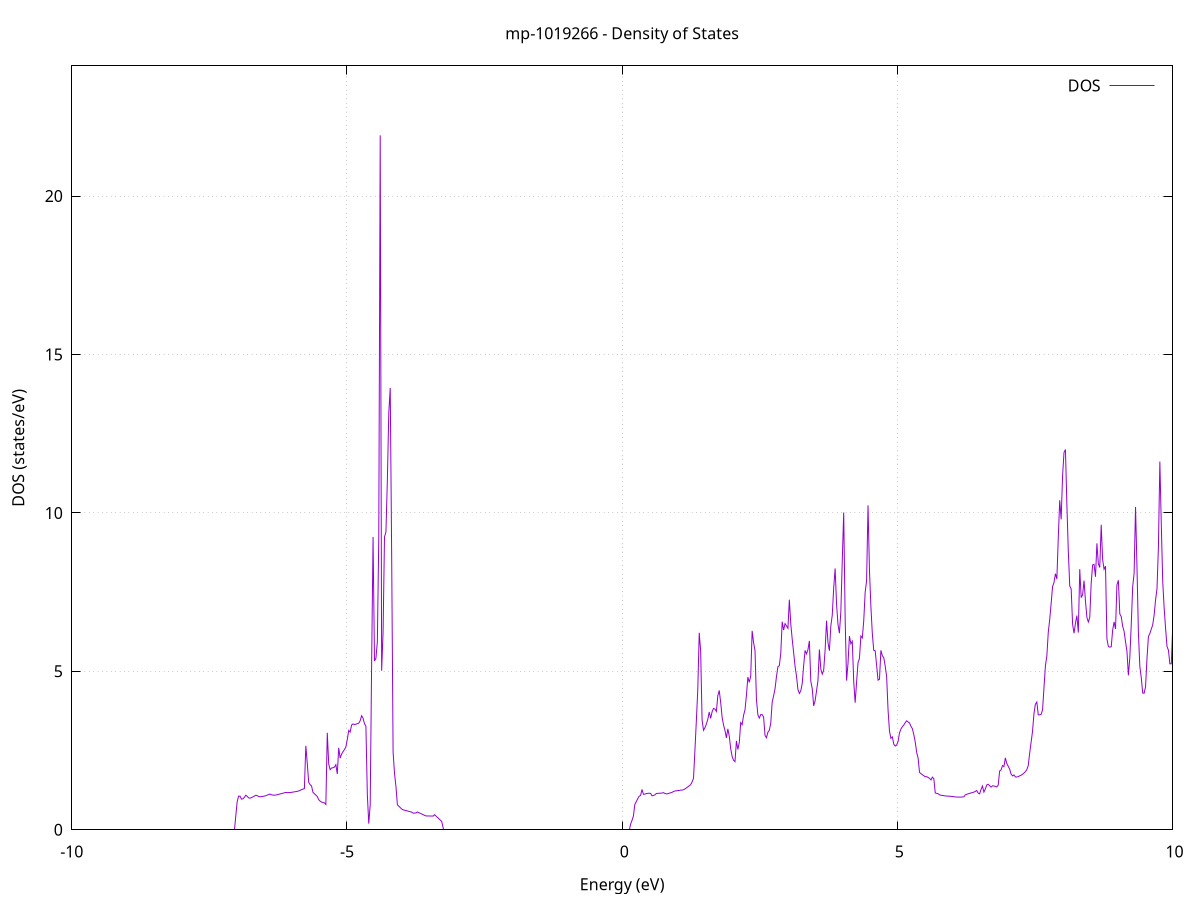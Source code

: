 set title 'mp-1019266 - Density of States'
set xlabel 'Energy (eV)'
set ylabel 'DOS (states/eV)'
set grid
set xrange [-10:10]
set yrange [0:24.111]
set xzeroaxis lt -1
set terminal png size 800,600
set output 'mp-1019266_dos_gnuplot.png'
plot '-' using 1:2 with lines title 'DOS'
-37.823200 0.000000
-37.797200 0.000000
-37.771300 0.000000
-37.745300 0.000000
-37.719300 0.000000
-37.693300 0.000000
-37.667300 0.000000
-37.641300 0.000000
-37.615300 0.000000
-37.589300 0.000000
-37.563300 0.000000
-37.537300 0.000000
-37.511300 0.000000
-37.485300 0.000000
-37.459300 0.000000
-37.433300 0.000000
-37.407300 0.000000
-37.381400 0.000000
-37.355400 0.000000
-37.329400 0.000000
-37.303400 0.000000
-37.277400 0.000000
-37.251400 0.000000
-37.225400 0.000000
-37.199400 0.000000
-37.173400 0.000000
-37.147400 0.000000
-37.121400 0.000000
-37.095400 0.000000
-37.069400 0.000000
-37.043400 0.000000
-37.017400 0.000000
-36.991500 0.000000
-36.965500 0.000000
-36.939500 0.000000
-36.913500 0.000000
-36.887500 0.000000
-36.861500 0.000000
-36.835500 0.000000
-36.809500 0.000000
-36.783500 0.000000
-36.757500 0.000000
-36.731500 0.000000
-36.705500 0.000000
-36.679500 0.000000
-36.653500 0.000000
-36.627600 0.000000
-36.601600 0.000000
-36.575600 0.000000
-36.549600 0.000000
-36.523600 0.000000
-36.497600 0.000000
-36.471600 0.000000
-36.445600 0.000000
-36.419600 0.000000
-36.393600 0.000000
-36.367600 0.000000
-36.341600 0.000000
-36.315600 0.000000
-36.289600 0.000000
-36.263600 0.000000
-36.237700 0.000000
-36.211700 0.000000
-36.185700 0.000000
-36.159700 0.000000
-36.133700 0.000000
-36.107700 0.000000
-36.081700 0.000000
-36.055700 0.000000
-36.029700 0.000000
-36.003700 0.000000
-35.977700 0.000000
-35.951700 0.000000
-35.925700 0.000000
-35.899700 0.000000
-35.873700 0.000000
-35.847800 0.000000
-35.821800 0.000000
-35.795800 0.000000
-35.769800 0.000000
-35.743800 0.000000
-35.717800 0.000000
-35.691800 0.000000
-35.665800 0.000000
-35.639800 0.000000
-35.613800 0.000000
-35.587800 0.000000
-35.561800 0.000000
-35.535800 0.000000
-35.509800 0.000000
-35.483800 0.000000
-35.457900 1484.590900
-35.431900 0.000000
-35.405900 0.000000
-35.379900 0.000000
-35.353900 0.000000
-35.327900 0.000000
-35.301900 0.000000
-35.275900 0.000000
-35.249900 0.000000
-35.223900 0.000000
-35.197900 0.000000
-35.171900 0.000000
-35.145900 0.000000
-35.119900 0.000000
-35.094000 0.000000
-35.068000 0.000000
-35.042000 0.000000
-35.016000 0.000000
-34.990000 0.000000
-34.964000 0.000000
-34.938000 0.000000
-34.912000 0.000000
-34.886000 0.000000
-34.860000 0.000000
-34.834000 0.000000
-34.808000 0.000000
-34.782000 0.000000
-34.756000 0.000000
-34.730000 0.000000
-34.704100 0.000000
-34.678100 0.000000
-34.652100 0.000000
-34.626100 0.000000
-34.600100 0.000000
-34.574100 0.000000
-34.548100 0.000000
-34.522100 0.000000
-34.496100 0.000000
-34.470100 0.000000
-34.444100 0.000000
-34.418100 0.000000
-34.392100 0.000000
-34.366100 0.000000
-34.340100 0.000000
-34.314200 0.000000
-34.288200 0.000000
-34.262200 0.000000
-34.236200 0.000000
-34.210200 0.000000
-34.184200 0.000000
-34.158200 0.000000
-34.132200 0.000000
-34.106200 0.000000
-34.080200 0.000000
-34.054200 0.000000
-34.028200 0.000000
-34.002200 0.000000
-33.976200 0.000000
-33.950200 0.000000
-33.924300 0.000000
-33.898300 0.000000
-33.872300 0.000000
-33.846300 0.000000
-33.820300 0.000000
-33.794300 0.000000
-33.768300 0.000000
-33.742300 0.000000
-33.716300 0.000000
-33.690300 0.000000
-33.664300 0.000000
-33.638300 0.000000
-33.612300 0.000000
-33.586300 0.000000
-33.560400 0.000000
-33.534400 0.000000
-33.508400 0.000000
-33.482400 0.000000
-33.456400 0.000000
-33.430400 0.000000
-33.404400 0.000000
-33.378400 0.000000
-33.352400 0.000000
-33.326400 0.000000
-33.300400 0.000000
-33.274400 0.000000
-33.248400 0.000000
-33.222400 0.000000
-33.196400 0.000000
-33.170500 0.000000
-33.144500 0.000000
-33.118500 0.000000
-33.092500 0.000000
-33.066500 0.000000
-33.040500 0.000000
-33.014500 0.000000
-32.988500 0.000000
-32.962500 0.000000
-32.936500 0.000000
-32.910500 0.000000
-32.884500 0.000000
-32.858500 0.000000
-32.832500 0.000000
-32.806500 0.000000
-32.780600 0.000000
-32.754600 0.000000
-32.728600 0.000000
-32.702600 0.000000
-32.676600 0.000000
-32.650600 0.000000
-32.624600 0.000000
-32.598600 0.000000
-32.572600 0.000000
-32.546600 0.000000
-32.520600 0.000000
-32.494600 0.000000
-32.468600 0.000000
-32.442600 0.000000
-32.416600 0.000000
-32.390700 0.000000
-32.364700 0.000000
-32.338700 0.000000
-32.312700 0.000000
-32.286700 0.000000
-32.260700 0.000000
-32.234700 0.000000
-32.208700 0.000000
-32.182700 0.000000
-32.156700 0.000000
-32.130700 0.000000
-32.104700 0.000000
-32.078700 0.000000
-32.052700 0.000000
-32.026800 0.000000
-32.000800 0.000000
-31.974800 0.000000
-31.948800 0.000000
-31.922800 0.000000
-31.896800 0.000000
-31.870800 0.000000
-31.844800 0.000000
-31.818800 0.000000
-31.792800 0.000000
-31.766800 0.000000
-31.740800 0.000000
-31.714800 0.000000
-31.688800 0.000000
-31.662800 0.000000
-31.636900 0.000000
-31.610900 0.000000
-31.584900 0.000000
-31.558900 0.000000
-31.532900 0.000000
-31.506900 0.000000
-31.480900 0.000000
-31.454900 0.000000
-31.428900 0.000000
-31.402900 0.000000
-31.376900 0.000000
-31.350900 0.000000
-31.324900 0.000000
-31.298900 0.000000
-31.272900 0.000000
-31.247000 0.000000
-31.221000 0.000000
-31.195000 0.000000
-31.169000 0.000000
-31.143000 0.000000
-31.117000 0.000000
-31.091000 0.000000
-31.065000 0.000000
-31.039000 0.000000
-31.013000 0.000000
-30.987000 0.000000
-30.961000 0.000000
-30.935000 0.000000
-30.909000 0.000000
-30.883000 0.000000
-30.857100 0.000000
-30.831100 0.000000
-30.805100 0.000000
-30.779100 0.000000
-30.753100 0.000000
-30.727100 0.000000
-30.701100 0.000000
-30.675100 0.000000
-30.649100 0.000000
-30.623100 0.000000
-30.597100 0.000000
-30.571100 0.000000
-30.545100 0.000000
-30.519100 0.000000
-30.493200 0.000000
-30.467200 0.000000
-30.441200 0.000000
-30.415200 0.000000
-30.389200 0.000000
-30.363200 0.000000
-30.337200 0.000000
-30.311200 0.000000
-30.285200 0.000000
-30.259200 0.000000
-30.233200 0.000000
-30.207200 0.000000
-30.181200 0.000000
-30.155200 0.000000
-30.129200 0.000000
-30.103300 0.000000
-30.077300 0.000000
-30.051300 0.000000
-30.025300 0.000000
-29.999300 0.000000
-29.973300 0.000000
-29.947300 0.000000
-29.921300 0.000000
-29.895300 0.000000
-29.869300 0.000000
-29.843300 0.000000
-29.817300 0.000000
-29.791300 0.000000
-29.765300 0.000000
-29.739300 0.000000
-29.713400 0.000000
-29.687400 0.000000
-29.661400 0.000000
-29.635400 0.000000
-29.609400 0.000000
-29.583400 0.000000
-29.557400 0.000000
-29.531400 0.000000
-29.505400 0.000000
-29.479400 0.000000
-29.453400 0.000000
-29.427400 0.000000
-29.401400 0.000000
-29.375400 0.000000
-29.349500 0.000000
-29.323500 0.000000
-29.297500 0.000000
-29.271500 0.000000
-29.245500 0.000000
-29.219500 0.000000
-29.193500 0.000000
-29.167500 0.000000
-29.141500 0.000000
-29.115500 0.000000
-29.089500 0.000000
-29.063500 0.000000
-29.037500 0.000000
-29.011500 0.000000
-28.985500 0.000000
-28.959600 0.000000
-28.933600 0.000000
-28.907600 0.000000
-28.881600 0.000000
-28.855600 0.000000
-28.829600 0.000000
-28.803600 0.000000
-28.777600 0.000000
-28.751600 0.000000
-28.725600 0.000000
-28.699600 0.000000
-28.673600 0.000000
-28.647600 0.000000
-28.621600 0.000000
-28.595600 0.000000
-28.569700 0.000000
-28.543700 0.000000
-28.517700 0.000000
-28.491700 0.000000
-28.465700 0.000000
-28.439700 0.000000
-28.413700 0.000000
-28.387700 0.000000
-28.361700 0.000000
-28.335700 0.000000
-28.309700 0.000000
-28.283700 0.000000
-28.257700 0.000000
-28.231700 0.000000
-28.205700 0.000000
-28.179800 0.000000
-28.153800 0.000000
-28.127800 0.000000
-28.101800 0.000000
-28.075800 0.000000
-28.049800 0.000000
-28.023800 0.000000
-27.997800 0.000000
-27.971800 0.000000
-27.945800 0.000000
-27.919800 0.000000
-27.893800 0.000000
-27.867800 0.000000
-27.841800 0.000000
-27.815900 0.000000
-27.789900 0.000000
-27.763900 0.000000
-27.737900 0.000000
-27.711900 0.000000
-27.685900 0.000000
-27.659900 0.000000
-27.633900 0.000000
-27.607900 0.000000
-27.581900 0.000000
-27.555900 0.000000
-27.529900 0.000000
-27.503900 0.000000
-27.477900 0.000000
-27.451900 0.000000
-27.426000 0.000000
-27.400000 0.000000
-27.374000 0.000000
-27.348000 0.000000
-27.322000 0.000000
-27.296000 0.000000
-27.270000 0.000000
-27.244000 0.000000
-27.218000 0.000000
-27.192000 0.000000
-27.166000 0.000000
-27.140000 0.000000
-27.114000 0.000000
-27.088000 0.000000
-27.062000 0.000000
-27.036100 0.000000
-27.010100 0.000000
-26.984100 0.000000
-26.958100 0.000000
-26.932100 0.000000
-26.906100 0.000000
-26.880100 0.000000
-26.854100 0.000000
-26.828100 0.000000
-26.802100 0.000000
-26.776100 0.000000
-26.750100 0.000000
-26.724100 0.000000
-26.698100 0.000000
-26.672100 0.000000
-26.646200 0.000000
-26.620200 0.000000
-26.594200 0.000000
-26.568200 0.000000
-26.542200 0.000000
-26.516200 0.000000
-26.490200 0.000000
-26.464200 0.000000
-26.438200 0.000000
-26.412200 0.000000
-26.386200 0.000000
-26.360200 0.000000
-26.334200 0.000000
-26.308200 0.000000
-26.282300 0.000000
-26.256300 0.000000
-26.230300 0.000000
-26.204300 0.000000
-26.178300 0.000000
-26.152300 0.000000
-26.126300 0.000000
-26.100300 0.000000
-26.074300 0.000000
-26.048300 0.000000
-26.022300 0.000000
-25.996300 0.000000
-25.970300 0.000000
-25.944300 0.000000
-25.918300 0.000000
-25.892400 0.000000
-25.866400 0.000000
-25.840400 0.000000
-25.814400 0.000000
-25.788400 0.000000
-25.762400 0.000000
-25.736400 0.000000
-25.710400 0.000000
-25.684400 0.000000
-25.658400 0.000000
-25.632400 0.000000
-25.606400 0.000000
-25.580400 0.000000
-25.554400 0.000000
-25.528400 0.000000
-25.502500 0.000000
-25.476500 0.000000
-25.450500 0.000000
-25.424500 0.000000
-25.398500 0.000000
-25.372500 0.000000
-25.346500 0.000000
-25.320500 0.000000
-25.294500 0.000000
-25.268500 0.000000
-25.242500 0.000000
-25.216500 0.000000
-25.190500 0.000000
-25.164500 0.000000
-25.138500 0.000000
-25.112600 0.000000
-25.086600 0.000000
-25.060600 0.000000
-25.034600 0.000000
-25.008600 0.000000
-24.982600 0.000000
-24.956600 0.000000
-24.930600 0.000000
-24.904600 0.000000
-24.878600 0.000000
-24.852600 0.000000
-24.826600 0.000000
-24.800600 0.000000
-24.774600 0.000000
-24.748700 0.000000
-24.722700 0.000000
-24.696700 0.000000
-24.670700 0.000000
-24.644700 0.000000
-24.618700 0.000000
-24.592700 0.000000
-24.566700 0.000000
-24.540700 0.000000
-24.514700 0.000000
-24.488700 0.000000
-24.462700 0.000000
-24.436700 0.000000
-24.410700 0.000000
-24.384700 0.000000
-24.358800 0.000000
-24.332800 0.000000
-24.306800 0.000000
-24.280800 0.000000
-24.254800 0.000000
-24.228800 0.000000
-24.202800 0.000000
-24.176800 0.000000
-24.150800 0.000000
-24.124800 0.000000
-24.098800 0.000000
-24.072800 0.000000
-24.046800 0.000000
-24.020800 0.000000
-23.994800 0.000000
-23.968900 0.000000
-23.942900 0.000000
-23.916900 0.000000
-23.890900 0.000000
-23.864900 0.000000
-23.838900 0.000000
-23.812900 0.000000
-23.786900 0.000000
-23.760900 0.000000
-23.734900 0.000000
-23.708900 0.000000
-23.682900 0.000000
-23.656900 0.000000
-23.630900 0.000000
-23.604900 0.000000
-23.579000 0.000000
-23.553000 0.000000
-23.527000 0.000000
-23.501000 0.000000
-23.475000 0.000000
-23.449000 0.000000
-23.423000 0.000000
-23.397000 0.000000
-23.371000 0.000000
-23.345000 0.000000
-23.319000 0.000000
-23.293000 0.000000
-23.267000 0.000000
-23.241000 0.000000
-23.215100 0.000000
-23.189100 0.000000
-23.163100 0.000000
-23.137100 0.000000
-23.111100 0.000000
-23.085100 0.000000
-23.059100 0.000000
-23.033100 0.000000
-23.007100 0.000000
-22.981100 0.000000
-22.955100 0.000000
-22.929100 0.000000
-22.903100 0.000000
-22.877100 0.000000
-22.851100 0.000000
-22.825200 0.000000
-22.799200 0.000000
-22.773200 0.000000
-22.747200 0.000000
-22.721200 0.000000
-22.695200 0.000000
-22.669200 0.000000
-22.643200 0.000000
-22.617200 0.000000
-22.591200 0.000000
-22.565200 0.000000
-22.539200 0.000000
-22.513200 0.000000
-22.487200 0.000000
-22.461200 0.000000
-22.435300 0.000000
-22.409300 0.000000
-22.383300 0.000000
-22.357300 0.000000
-22.331300 0.000000
-22.305300 0.000000
-22.279300 0.000000
-22.253300 0.000000
-22.227300 0.000000
-22.201300 0.000000
-22.175300 0.000000
-22.149300 0.000000
-22.123300 0.000000
-22.097300 0.000000
-22.071300 0.000000
-22.045400 0.000000
-22.019400 0.000000
-21.993400 0.000000
-21.967400 0.000000
-21.941400 0.000000
-21.915400 0.000000
-21.889400 0.000000
-21.863400 0.000000
-21.837400 0.000000
-21.811400 0.000000
-21.785400 0.000000
-21.759400 0.000000
-21.733400 0.000000
-21.707400 0.000000
-21.681500 0.000000
-21.655500 0.000000
-21.629500 0.000000
-21.603500 0.000000
-21.577500 0.000000
-21.551500 0.000000
-21.525500 0.000000
-21.499500 0.000000
-21.473500 0.000000
-21.447500 0.000000
-21.421500 0.000000
-21.395500 0.000000
-21.369500 0.000000
-21.343500 0.000000
-21.317500 0.000000
-21.291600 0.000000
-21.265600 0.000000
-21.239600 0.000000
-21.213600 0.000000
-21.187600 0.000000
-21.161600 0.000000
-21.135600 0.000000
-21.109600 0.000000
-21.083600 0.000000
-21.057600 0.000000
-21.031600 0.000000
-21.005600 0.000000
-20.979600 0.000000
-20.953600 0.000000
-20.927600 0.000000
-20.901700 0.000000
-20.875700 0.000000
-20.849700 0.000000
-20.823700 0.000000
-20.797700 0.000000
-20.771700 0.000000
-20.745700 0.000000
-20.719700 0.000000
-20.693700 0.000000
-20.667700 0.000000
-20.641700 0.000000
-20.615700 0.000000
-20.589700 0.000000
-20.563700 0.000000
-20.537700 0.000000
-20.511800 0.000000
-20.485800 0.000000
-20.459800 0.000000
-20.433800 0.000000
-20.407800 0.000000
-20.381800 0.000000
-20.355800 0.000000
-20.329800 0.000000
-20.303800 0.000000
-20.277800 0.000000
-20.251800 0.000000
-20.225800 0.000000
-20.199800 0.000000
-20.173800 0.000000
-20.147900 0.000000
-20.121900 0.000000
-20.095900 0.000000
-20.069900 0.000000
-20.043900 0.000000
-20.017900 0.000000
-19.991900 0.000000
-19.965900 0.000000
-19.939900 0.000000
-19.913900 0.000000
-19.887900 0.000000
-19.861900 0.000000
-19.835900 0.000000
-19.809900 0.000000
-19.783900 0.000000
-19.758000 0.000000
-19.732000 0.000000
-19.706000 0.000000
-19.680000 0.000000
-19.654000 0.000000
-19.628000 0.000000
-19.602000 0.000000
-19.576000 0.000000
-19.550000 0.000000
-19.524000 0.000000
-19.498000 0.000000
-19.472000 0.000000
-19.446000 0.000000
-19.420000 0.000000
-19.394000 0.000000
-19.368100 0.000000
-19.342100 0.000000
-19.316100 0.000000
-19.290100 0.000000
-19.264100 0.000000
-19.238100 0.000000
-19.212100 0.000000
-19.186100 0.000000
-19.160100 0.000000
-19.134100 0.000000
-19.108100 0.000000
-19.082100 0.000000
-19.056100 0.000000
-19.030100 0.000000
-19.004100 0.000000
-18.978200 0.000000
-18.952200 0.000000
-18.926200 0.000000
-18.900200 0.000000
-18.874200 0.000000
-18.848200 0.000000
-18.822200 0.000000
-18.796200 0.000000
-18.770200 0.000000
-18.744200 0.000000
-18.718200 0.000000
-18.692200 0.000000
-18.666200 0.000000
-18.640200 0.000000
-18.614300 0.000000
-18.588300 0.000000
-18.562300 0.000000
-18.536300 0.000000
-18.510300 0.000000
-18.484300 0.000000
-18.458300 0.000000
-18.432300 0.000000
-18.406300 0.000000
-18.380300 0.000000
-18.354300 0.000000
-18.328300 0.000000
-18.302300 0.000000
-18.276300 0.000000
-18.250300 0.000000
-18.224400 0.000000
-18.198400 0.000000
-18.172400 0.000000
-18.146400 0.000000
-18.120400 0.000000
-18.094400 0.000000
-18.068400 0.000000
-18.042400 0.000000
-18.016400 0.000000
-17.990400 0.000000
-17.964400 0.000000
-17.938400 0.000000
-17.912400 0.000000
-17.886400 0.000000
-17.860400 0.000000
-17.834500 0.000000
-17.808500 0.000000
-17.782500 0.000000
-17.756500 0.000000
-17.730500 0.000000
-17.704500 0.000000
-17.678500 0.000000
-17.652500 0.000000
-17.626500 0.000000
-17.600500 0.000000
-17.574500 0.000000
-17.548500 0.000000
-17.522500 0.000000
-17.496500 0.000000
-17.470500 0.000000
-17.444600 0.000000
-17.418600 0.000000
-17.392600 0.000000
-17.366600 0.000000
-17.340600 0.000000
-17.314600 0.000000
-17.288600 0.000000
-17.262600 0.000000
-17.236600 0.000000
-17.210600 0.000000
-17.184600 0.000000
-17.158600 0.000000
-17.132600 0.000000
-17.106600 0.000000
-17.080700 0.000000
-17.054700 0.000000
-17.028700 0.000000
-17.002700 0.000000
-16.976700 0.000000
-16.950700 0.000000
-16.924700 0.000000
-16.898700 0.000000
-16.872700 0.000000
-16.846700 0.000000
-16.820700 0.000000
-16.794700 0.000000
-16.768700 0.000000
-16.742700 0.000000
-16.716700 0.000000
-16.690800 0.000000
-16.664800 0.000000
-16.638800 0.000000
-16.612800 0.000000
-16.586800 0.000000
-16.560800 0.000000
-16.534800 0.000000
-16.508800 0.000000
-16.482800 0.000000
-16.456800 0.000000
-16.430800 0.000000
-16.404800 0.000000
-16.378800 0.000000
-16.352800 0.000000
-16.326800 0.000000
-16.300900 0.000000
-16.274900 0.000000
-16.248900 0.000000
-16.222900 0.000000
-16.196900 0.000000
-16.170900 0.000000
-16.144900 0.000000
-16.118900 0.000000
-16.092900 0.000000
-16.066900 0.000000
-16.040900 0.000000
-16.014900 0.000000
-15.988900 0.000000
-15.962900 0.000000
-15.936900 0.000000
-15.911000 0.000000
-15.885000 0.000000
-15.859000 0.000000
-15.833000 0.000000
-15.807000 0.000000
-15.781000 0.000000
-15.755000 0.000000
-15.729000 0.000000
-15.703000 0.000000
-15.677000 0.000000
-15.651000 0.000000
-15.625000 0.000000
-15.599000 0.000000
-15.573000 0.000000
-15.547100 0.000000
-15.521100 0.000000
-15.495100 0.000000
-15.469100 0.000000
-15.443100 0.000000
-15.417100 0.000000
-15.391100 0.000000
-15.365100 0.000000
-15.339100 0.000000
-15.313100 0.000000
-15.287100 0.000000
-15.261100 0.000000
-15.235100 0.000000
-15.209100 0.000000
-15.183100 0.000000
-15.157200 0.000000
-15.131200 0.000000
-15.105200 0.000000
-15.079200 0.000000
-15.053200 0.000000
-15.027200 165.025700
-15.001200 70.325500
-14.975200 392.416000
-14.949200 0.000000
-14.923200 0.000000
-14.897200 0.000000
-14.871200 0.000000
-14.845200 0.000000
-14.819200 0.000000
-14.793200 0.000000
-14.767300 0.000000
-14.741300 0.000000
-14.715300 0.000000
-14.689300 0.000000
-14.663300 0.000000
-14.637300 0.000000
-14.611300 0.000000
-14.585300 0.000000
-14.559300 0.000000
-14.533300 0.000000
-14.507300 0.000000
-14.481300 0.000000
-14.455300 0.000000
-14.429300 0.000000
-14.403300 0.000000
-14.377400 0.000000
-14.351400 0.000000
-14.325400 0.000000
-14.299400 0.000000
-14.273400 0.000000
-14.247400 0.000000
-14.221400 0.000000
-14.195400 0.000000
-14.169400 0.000000
-14.143400 0.000000
-14.117400 0.000000
-14.091400 0.000000
-14.065400 0.000000
-14.039400 0.000000
-14.013500 0.000000
-13.987500 0.000000
-13.961500 0.000000
-13.935500 0.000000
-13.909500 0.000000
-13.883500 0.000000
-13.857500 0.000000
-13.831500 0.000000
-13.805500 0.000000
-13.779500 0.000000
-13.753500 0.000000
-13.727500 0.000000
-13.701500 0.000000
-13.675500 0.000000
-13.649500 0.000000
-13.623600 0.000000
-13.597600 0.000000
-13.571600 0.000000
-13.545600 0.000000
-13.519600 0.000000
-13.493600 0.000000
-13.467600 0.000000
-13.441600 0.000000
-13.415600 0.000000
-13.389600 0.000000
-13.363600 0.000000
-13.337600 0.000000
-13.311600 0.000000
-13.285600 0.000000
-13.259600 0.000000
-13.233700 0.000000
-13.207700 0.000000
-13.181700 0.000000
-13.155700 0.000000
-13.129700 0.000000
-13.103700 0.000000
-13.077700 0.000000
-13.051700 0.000000
-13.025700 0.000000
-12.999700 0.000000
-12.973700 0.000000
-12.947700 0.000000
-12.921700 0.000000
-12.895700 0.000000
-12.869700 0.000000
-12.843800 0.000000
-12.817800 0.000000
-12.791800 0.000000
-12.765800 0.000000
-12.739800 0.000000
-12.713800 0.000000
-12.687800 0.000000
-12.661800 0.000000
-12.635800 0.000000
-12.609800 0.000000
-12.583800 0.000000
-12.557800 0.000000
-12.531800 0.000000
-12.505800 0.000000
-12.479900 0.000000
-12.453900 0.000000
-12.427900 0.000000
-12.401900 0.000000
-12.375900 0.000000
-12.349900 0.000000
-12.323900 0.000000
-12.297900 0.000000
-12.271900 0.000000
-12.245900 0.000000
-12.219900 0.000000
-12.193900 0.000000
-12.167900 0.000000
-12.141900 0.000000
-12.115900 0.000000
-12.090000 0.000000
-12.064000 0.000000
-12.038000 0.000000
-12.012000 0.000000
-11.986000 0.000000
-11.960000 0.000000
-11.934000 0.000000
-11.908000 0.000000
-11.882000 0.000000
-11.856000 0.000000
-11.830000 0.000000
-11.804000 0.000000
-11.778000 0.000000
-11.752000 0.000000
-11.726000 0.000000
-11.700100 0.000000
-11.674100 0.000000
-11.648100 0.000000
-11.622100 0.000000
-11.596100 0.000000
-11.570100 0.000000
-11.544100 0.000000
-11.518100 0.000000
-11.492100 0.000000
-11.466100 0.000000
-11.440100 0.000000
-11.414100 0.000000
-11.388100 0.000000
-11.362100 0.000000
-11.336200 0.000000
-11.310200 0.000000
-11.284200 0.000000
-11.258200 0.000000
-11.232200 0.000000
-11.206200 0.000000
-11.180200 0.000000
-11.154200 0.000000
-11.128200 0.000000
-11.102200 0.000000
-11.076200 0.000000
-11.050200 0.000000
-11.024200 0.000000
-10.998200 0.000000
-10.972200 0.000000
-10.946300 0.000000
-10.920300 0.000000
-10.894300 0.000000
-10.868300 0.000000
-10.842300 0.000000
-10.816300 0.000000
-10.790300 0.000000
-10.764300 0.000000
-10.738300 0.000000
-10.712300 0.000000
-10.686300 0.000000
-10.660300 0.000000
-10.634300 0.000000
-10.608300 0.000000
-10.582300 0.000000
-10.556400 0.000000
-10.530400 0.000000
-10.504400 0.000000
-10.478400 0.000000
-10.452400 0.000000
-10.426400 0.000000
-10.400400 0.000000
-10.374400 0.000000
-10.348400 0.000000
-10.322400 0.000000
-10.296400 0.000000
-10.270400 0.000000
-10.244400 0.000000
-10.218400 0.000000
-10.192400 0.000000
-10.166500 0.000000
-10.140500 0.000000
-10.114500 0.000000
-10.088500 0.000000
-10.062500 0.000000
-10.036500 0.000000
-10.010500 0.000000
-9.984500 0.000000
-9.958500 0.000000
-9.932500 0.000000
-9.906500 0.000000
-9.880500 0.000000
-9.854500 0.000000
-9.828500 0.000000
-9.802600 0.000000
-9.776600 0.000000
-9.750600 0.000000
-9.724600 0.000000
-9.698600 0.000000
-9.672600 0.000000
-9.646600 0.000000
-9.620600 0.000000
-9.594600 0.000000
-9.568600 0.000000
-9.542600 0.000000
-9.516600 0.000000
-9.490600 0.000000
-9.464600 0.000000
-9.438600 0.000000
-9.412700 0.000000
-9.386700 0.000000
-9.360700 0.000000
-9.334700 0.000000
-9.308700 0.000000
-9.282700 0.000000
-9.256700 0.000000
-9.230700 0.000000
-9.204700 0.000000
-9.178700 0.000000
-9.152700 0.000000
-9.126700 0.000000
-9.100700 0.000000
-9.074700 0.000000
-9.048700 0.000000
-9.022800 0.000000
-8.996800 0.000000
-8.970800 0.000000
-8.944800 0.000000
-8.918800 0.000000
-8.892800 0.000000
-8.866800 0.000000
-8.840800 0.000000
-8.814800 0.000000
-8.788800 0.000000
-8.762800 0.000000
-8.736800 0.000000
-8.710800 0.000000
-8.684800 0.000000
-8.658800 0.000000
-8.632900 0.000000
-8.606900 0.000000
-8.580900 0.000000
-8.554900 0.000000
-8.528900 0.000000
-8.502900 0.000000
-8.476900 0.000000
-8.450900 0.000000
-8.424900 0.000000
-8.398900 0.000000
-8.372900 0.000000
-8.346900 0.000000
-8.320900 0.000000
-8.294900 0.000000
-8.269000 0.000000
-8.243000 0.000000
-8.217000 0.000000
-8.191000 0.000000
-8.165000 0.000000
-8.139000 0.000000
-8.113000 0.000000
-8.087000 0.000000
-8.061000 0.000000
-8.035000 0.000000
-8.009000 0.000000
-7.983000 0.000000
-7.957000 0.000000
-7.931000 0.000000
-7.905000 0.000000
-7.879100 0.000000
-7.853100 0.000000
-7.827100 0.000000
-7.801100 0.000000
-7.775100 0.000000
-7.749100 0.000000
-7.723100 0.000000
-7.697100 0.000000
-7.671100 0.000000
-7.645100 0.000000
-7.619100 0.000000
-7.593100 0.000000
-7.567100 0.000000
-7.541100 0.000000
-7.515100 0.000000
-7.489200 0.000000
-7.463200 0.000000
-7.437200 0.000000
-7.411200 0.000000
-7.385200 0.000000
-7.359200 0.000000
-7.333200 0.000000
-7.307200 0.000000
-7.281200 0.000000
-7.255200 0.000000
-7.229200 0.000000
-7.203200 0.000000
-7.177200 0.000000
-7.151200 0.000000
-7.125200 0.000000
-7.099300 0.000000
-7.073300 0.000000
-7.047300 0.000000
-7.021300 0.420000
-6.995300 0.885400
-6.969300 1.061900
-6.943300 1.060500
-6.917300 0.968100
-6.891300 0.975100
-6.865300 1.021100
-6.839300 1.091000
-6.813300 1.058000
-6.787300 1.008500
-6.761300 0.996400
-6.735400 1.013700
-6.709400 1.038300
-6.683400 1.062900
-6.657400 1.087500
-6.631400 1.077700
-6.605400 1.050300
-6.579400 1.041900
-6.553400 1.046300
-6.527400 1.055700
-6.501400 1.065000
-6.475400 1.074300
-6.449400 1.093500
-6.423400 1.114300
-6.397400 1.126200
-6.371400 1.104200
-6.345500 1.094500
-6.319500 1.092400
-6.293500 1.096400
-6.267500 1.106700
-6.241500 1.118500
-6.215500 1.130400
-6.189500 1.142500
-6.163500 1.154500
-6.137500 1.166600
-6.111500 1.178600
-6.085500 1.172300
-6.059500 1.173300
-6.033500 1.174800
-6.007500 1.182100
-5.981500 1.189400
-5.955600 1.196700
-5.929600 1.205000
-5.903600 1.213600
-5.877600 1.224200
-5.851600 1.245300
-5.825600 1.267000
-5.799600 1.284400
-5.773600 1.300000
-5.747600 2.649700
-5.721600 2.105200
-5.695600 1.497300
-5.669600 1.425400
-5.643600 1.381100
-5.617600 1.181600
-5.591600 1.138000
-5.565700 1.094400
-5.539700 1.050800
-5.513700 0.951900
-5.487700 0.904000
-5.461700 0.873400
-5.435700 0.861700
-5.409700 0.848300
-5.383700 0.797100
-5.357700 3.061500
-5.331700 2.073600
-5.305700 1.897600
-5.279700 1.950400
-5.253700 1.958100
-5.227700 1.977600
-5.201800 2.055100
-5.175800 1.760400
-5.149800 2.588500
-5.123800 2.261200
-5.097800 2.390500
-5.071800 2.465000
-5.045800 2.532100
-5.019800 2.616100
-4.993800 2.854900
-4.967800 3.135800
-4.941800 3.086000
-4.915800 3.307100
-4.889800 3.340000
-4.863800 3.323200
-4.837800 3.330000
-4.811900 3.350500
-4.785900 3.363000
-4.759900 3.442100
-4.733900 3.599800
-4.707900 3.521600
-4.681900 3.347800
-4.655900 3.271700
-4.629900 1.103400
-4.603900 0.194300
-4.577900 0.787600
-4.551900 5.257400
-4.525900 9.240100
-4.499900 5.326300
-4.473900 5.414200
-4.447900 5.938500
-4.422000 9.223100
-4.396000 21.919400
-4.370000 5.020700
-4.344000 6.231900
-4.318000 9.242100
-4.292000 9.402500
-4.266000 11.030300
-4.240000 13.166300
-4.214000 13.945000
-4.188000 8.699700
-4.162000 2.451000
-4.136000 1.779100
-4.110000 1.364600
-4.084000 0.790300
-4.058000 0.745700
-4.032100 0.701000
-4.006100 0.656400
-3.980100 0.630700
-3.954100 0.618400
-3.928100 0.606200
-3.902100 0.594000
-3.876100 0.581800
-3.850100 0.569500
-3.824100 0.557300
-3.798100 0.524200
-3.772100 0.527500
-3.746100 0.530900
-3.720100 0.560600
-3.694100 0.539700
-3.668200 0.518800
-3.642200 0.497900
-3.616200 0.477000
-3.590200 0.456100
-3.564200 0.437200
-3.538200 0.436200
-3.512200 0.435300
-3.486200 0.434300
-3.460200 0.433300
-3.434200 0.432300
-3.408200 0.476600
-3.382200 0.433900
-3.356200 0.391200
-3.330200 0.348400
-3.304200 0.305700
-3.278300 0.263000
-3.252300 0.000000
-3.226300 0.000000
-3.200300 0.000000
-3.174300 0.000000
-3.148300 0.000000
-3.122300 0.000000
-3.096300 0.000000
-3.070300 0.000000
-3.044300 0.000000
-3.018300 0.000000
-2.992300 0.000000
-2.966300 0.000000
-2.940300 0.000000
-2.914300 0.000000
-2.888400 0.000000
-2.862400 0.000000
-2.836400 0.000000
-2.810400 0.000000
-2.784400 0.000000
-2.758400 0.000000
-2.732400 0.000000
-2.706400 0.000000
-2.680400 0.000000
-2.654400 0.000000
-2.628400 0.000000
-2.602400 0.000000
-2.576400 0.000000
-2.550400 0.000000
-2.524400 0.000000
-2.498500 0.000000
-2.472500 0.000000
-2.446500 0.000000
-2.420500 0.000000
-2.394500 0.000000
-2.368500 0.000000
-2.342500 0.000000
-2.316500 0.000000
-2.290500 0.000000
-2.264500 0.000000
-2.238500 0.000000
-2.212500 0.000000
-2.186500 0.000000
-2.160500 0.000000
-2.134600 0.000000
-2.108600 0.000000
-2.082600 0.000000
-2.056600 0.000000
-2.030600 0.000000
-2.004600 0.000000
-1.978600 0.000000
-1.952600 0.000000
-1.926600 0.000000
-1.900600 0.000000
-1.874600 0.000000
-1.848600 0.000000
-1.822600 0.000000
-1.796600 0.000000
-1.770600 0.000000
-1.744700 0.000000
-1.718700 0.000000
-1.692700 0.000000
-1.666700 0.000000
-1.640700 0.000000
-1.614700 0.000000
-1.588700 0.000000
-1.562700 0.000000
-1.536700 0.000000
-1.510700 0.000000
-1.484700 0.000000
-1.458700 0.000000
-1.432700 0.000000
-1.406700 0.000000
-1.380700 0.000000
-1.354800 0.000000
-1.328800 0.000000
-1.302800 0.000000
-1.276800 0.000000
-1.250800 0.000000
-1.224800 0.000000
-1.198800 0.000000
-1.172800 0.000000
-1.146800 0.000000
-1.120800 0.000000
-1.094800 0.000000
-1.068800 0.000000
-1.042800 0.000000
-1.016800 0.000000
-0.990800 0.000000
-0.964900 0.000000
-0.938900 0.000000
-0.912900 0.000000
-0.886900 0.000000
-0.860900 0.000000
-0.834900 0.000000
-0.808900 0.000000
-0.782900 0.000000
-0.756900 0.000000
-0.730900 0.000000
-0.704900 0.000000
-0.678900 0.000000
-0.652900 0.000000
-0.626900 0.000000
-0.601000 0.000000
-0.575000 0.000000
-0.549000 0.000000
-0.523000 0.000000
-0.497000 0.000000
-0.471000 0.000000
-0.445000 0.000000
-0.419000 0.000000
-0.393000 0.000000
-0.367000 0.000000
-0.341000 0.000000
-0.315000 0.000000
-0.289000 0.000000
-0.263000 0.000000
-0.237000 0.000000
-0.211100 0.000000
-0.185100 0.000000
-0.159100 0.000000
-0.133100 0.000000
-0.107100 0.000000
-0.081100 0.000000
-0.055100 0.000000
-0.029100 0.000000
-0.003100 0.000000
0.022900 0.000000
0.048900 0.000000
0.074900 0.000000
0.100900 0.000000
0.126900 0.000000
0.152900 0.173900
0.178800 0.293700
0.204800 0.435800
0.230800 0.802300
0.256800 0.888100
0.282800 0.980300
0.308800 1.057700
0.334800 1.081800
0.360800 1.272900
0.386800 1.119700
0.412800 1.126300
0.438800 1.139700
0.464800 1.149100
0.490800 1.154400
0.516800 1.148100
0.542800 1.071200
0.568700 1.083800
0.594700 1.100400
0.620700 1.144400
0.646700 1.149200
0.672700 1.154000
0.698700 1.154200
0.724700 1.160600
0.750700 1.171300
0.776700 1.148300
0.802700 1.131400
0.828700 1.139900
0.854700 1.153700
0.880700 1.167100
0.906700 1.181000
0.932600 1.209500
0.958600 1.223500
0.984600 1.230600
1.010600 1.236600
1.036600 1.240600
1.062600 1.252500
1.088600 1.251700
1.114600 1.264200
1.140600 1.287200
1.166600 1.320500
1.192600 1.354700
1.218600 1.388400
1.244600 1.423700
1.270600 1.509300
1.296600 1.625700
1.322500 2.510600
1.348500 3.447100
1.374500 4.429800
1.400500 6.217800
1.426500 5.641000
1.452500 3.468700
1.478500 3.139900
1.504500 3.222100
1.530500 3.336900
1.556500 3.488800
1.582500 3.717100
1.608500 3.516300
1.634500 3.725800
1.660500 3.829600
1.686500 3.810600
1.712400 3.733100
1.738400 4.228600
1.764400 4.397500
1.790400 4.018300
1.816400 3.552400
1.842400 3.305400
1.868400 3.136900
1.894400 2.898800
1.920400 3.185200
1.946400 2.954800
1.972400 2.559000
1.998400 2.313300
2.024400 2.195000
2.050400 2.149700
2.076400 2.805800
2.102300 2.535200
2.128300 2.749400
2.154300 3.382200
2.180300 3.316900
2.206300 3.613500
2.232300 3.783000
2.258300 4.244900
2.284300 4.818800
2.310300 4.652600
2.336300 4.853000
2.362300 6.277600
2.388300 5.906300
2.414300 5.655600
2.440300 4.105400
2.466200 3.626000
2.492200 3.524700
2.518200 3.635600
2.544200 3.634800
2.570200 3.558100
2.596200 2.980200
2.622200 2.903600
2.648200 3.078500
2.674200 3.139900
2.700200 3.364900
2.726200 4.027000
2.752200 4.228100
2.778200 4.452800
2.804200 4.835700
2.830200 5.146200
2.856100 5.180000
2.882100 5.568700
2.908100 6.566700
2.934100 6.304300
2.960100 6.507500
2.986100 6.434900
3.012100 6.358200
3.038100 7.262900
3.064100 6.500100
3.090100 6.018000
3.116100 5.591400
3.142100 5.155000
3.168100 4.848300
3.194100 4.427600
3.220100 4.303300
3.246000 4.386500
3.272000 4.617100
3.298000 5.188100
3.324000 5.661400
3.350000 5.550600
3.376000 5.685100
3.402000 5.962400
3.428000 4.686200
3.454000 4.454900
3.480000 3.910900
3.506000 4.072200
3.532000 4.381500
3.558000 4.711800
3.584000 5.690400
3.610000 5.071100
3.635900 4.912600
3.661900 5.032400
3.687900 5.670100
3.713900 6.598900
3.739900 5.912300
3.765900 5.650300
3.791900 6.428500
3.817900 6.776900
3.843900 7.633000
3.869900 8.249400
3.895900 7.123900
3.921900 6.486700
3.947900 6.203900
3.973900 6.888600
3.999800 8.491900
4.025800 10.015700
4.051800 6.683800
4.077800 4.708400
4.103800 5.247300
4.129800 6.116000
4.155800 5.870100
4.181800 5.949300
4.207800 4.679200
4.233800 4.009900
4.259800 4.656800
4.285800 5.272700
4.311800 5.408700
4.337800 6.115200
4.363800 6.055800
4.389700 6.596200
4.415700 7.493000
4.441700 7.861400
4.467700 10.239700
4.493700 8.196300
4.519700 7.047900
4.545700 6.194000
4.571700 5.662600
4.597700 5.650900
4.623700 5.193300
4.649700 4.722700
4.675700 4.750500
4.701700 5.663400
4.727700 5.494000
4.753700 5.433600
4.779600 5.166200
4.805600 4.839600
4.831600 3.779900
4.857600 3.111100
4.883600 2.887200
4.909600 2.931000
4.935600 2.702700
4.961600 2.642100
4.987600 2.674400
5.013600 2.786400
5.039600 3.058900
5.065600 3.180300
5.091600 3.253600
5.117600 3.306200
5.143600 3.380700
5.169500 3.439900
5.195500 3.403000
5.221500 3.371000
5.247500 3.268700
5.273500 3.190700
5.299500 3.002300
5.325500 2.771300
5.351500 2.443800
5.377500 2.264200
5.403500 1.811500
5.429500 1.770300
5.455500 1.737200
5.481500 1.705700
5.507500 1.675100
5.533400 1.677100
5.559400 1.650300
5.585400 1.624700
5.611400 1.573400
5.637400 1.661300
5.663400 1.611500
5.689400 1.161400
5.715400 1.148400
5.741400 1.137100
5.767400 1.103400
5.793400 1.090200
5.819400 1.083500
5.845400 1.076700
5.871400 1.068300
5.897400 1.065200
5.923300 1.062100
5.949300 1.059000
5.975300 1.055900
6.001300 1.050500
6.027300 1.044400
6.053300 1.036100
6.079300 1.033700
6.105300 1.031800
6.131300 1.030300
6.157300 1.032300
6.183300 1.036300
6.209300 1.040900
6.235300 1.102800
6.261300 1.119900
6.287300 1.135000
6.313200 1.149700
6.339200 1.164300
6.365200 1.174200
6.391200 1.188200
6.417200 1.212800
6.443200 1.238500
6.469200 1.155800
6.495200 1.133500
6.521200 1.273900
6.547200 1.380400
6.573200 1.189200
6.599200 1.288800
6.625200 1.414800
6.651200 1.437700
6.677100 1.390700
6.703100 1.346000
6.729100 1.388800
6.755100 1.382200
6.781100 1.369800
6.807100 1.352000
6.833100 1.408800
6.859100 1.853800
6.885100 1.889100
6.911100 2.025300
6.937100 1.996900
6.963100 2.270300
6.989100 2.092100
7.015100 2.003400
7.041100 1.915300
7.067000 1.757600
7.093000 1.701800
7.119000 1.730600
7.145000 1.670000
7.171000 1.664800
7.197000 1.677100
7.223000 1.702500
7.249000 1.721900
7.275000 1.752700
7.301000 1.788800
7.327000 1.834400
7.353000 1.898800
7.379000 2.028500
7.405000 2.423600
7.431000 2.764900
7.456900 3.110700
7.482900 3.669400
7.508900 3.965500
7.534900 4.032800
7.560900 3.628000
7.586900 3.628200
7.612900 3.641500
7.638900 3.784700
7.664900 4.486900
7.690900 5.178200
7.716900 5.484400
7.742900 6.236400
7.768900 6.631800
7.794900 7.144800
7.820900 7.676600
7.846800 7.804900
7.872800 8.083500
7.898800 7.914100
7.924800 9.222400
7.950800 10.402100
7.976800 9.796900
8.002800 11.172900
8.028800 11.909400
8.054800 12.002000
8.080800 10.265400
8.106800 8.797300
8.132800 7.691000
8.158800 7.604100
8.184800 6.486700
8.210700 6.203700
8.236700 6.516300
8.262700 6.760200
8.288700 6.225300
8.314700 8.226500
8.340700 7.327600
8.366700 7.415300
8.392700 7.864900
8.418700 7.216400
8.444700 6.704600
8.470700 6.558000
8.496700 6.703500
8.522700 7.786500
8.548700 8.358700
8.574700 8.378100
8.600600 7.984700
8.626600 9.039700
8.652600 8.396300
8.678600 8.278000
8.704600 9.626900
8.730600 8.525800
8.756600 8.221000
8.782600 8.320600
8.808600 6.025400
8.834600 5.781700
8.860600 5.764300
8.886600 5.775100
8.912600 6.300500
8.938600 6.562100
8.964600 6.337100
8.990500 7.729700
9.016500 7.875000
9.042500 6.812300
9.068500 6.728500
9.094500 6.423100
9.120500 6.261200
9.146500 5.936800
9.172500 5.628400
9.198500 4.875500
9.224500 5.435700
9.250500 6.476900
9.276500 7.668100
9.302500 8.102100
9.328500 10.190200
9.354500 8.305300
9.380400 6.230000
9.406400 5.153500
9.432400 4.806100
9.458400 4.317400
9.484400 4.309000
9.510400 4.515400
9.536400 5.403600
9.562400 6.100500
9.588400 6.193700
9.614400 6.333700
9.640400 6.465600
9.666400 6.781300
9.692400 7.253200
9.718400 7.606600
9.744300 8.926000
9.770300 11.623200
9.796300 9.638900
9.822300 7.840400
9.848300 7.004300
9.874300 6.356800
9.900300 5.783500
9.926300 5.666500
9.952300 5.238100
9.978300 5.238200
10.004300 6.413400
10.030300 6.666300
10.056300 6.725000
10.082300 7.698000
10.108300 7.607600
10.134200 7.382600
10.160200 7.238100
10.186200 6.500600
10.212200 6.233800
10.238200 6.247200
10.264200 6.067200
10.290200 6.190100
10.316200 6.050400
10.342200 6.428200
10.368200 5.408100
10.394200 4.672200
10.420200 4.924900
10.446200 6.080100
10.472200 6.137200
10.498200 5.820800
10.524100 6.588400
10.550100 7.084700
10.576100 7.240200
10.602100 6.947000
10.628100 6.500000
10.654100 5.396000
10.680100 5.174600
10.706100 4.921500
10.732100 7.989600
10.758100 5.099300
10.784100 3.712200
10.810100 3.074000
10.836100 3.067500
10.862100 2.896500
10.888100 2.577100
10.914000 2.364100
10.940000 2.212700
10.966000 2.067100
10.992000 1.948400
11.018000 1.715300
11.044000 1.681700
11.070000 1.667800
11.096000 1.660600
11.122000 1.672900
11.148000 1.690500
11.174000 1.911500
11.200000 2.101600
11.226000 2.035600
11.252000 1.881100
11.277900 1.798900
11.303900 1.743300
11.329900 1.691800
11.355900 1.637700
11.381900 1.583600
11.407900 1.538200
11.433900 1.299300
11.459900 1.028000
11.485900 0.757100
11.511900 0.496300
11.537900 0.327300
11.563900 0.236700
11.589900 0.201500
11.615900 0.170200
11.641900 0.141300
11.667800 0.114800
11.693800 0.090800
11.719800 0.069200
11.745800 0.050000
11.771800 0.033300
11.797800 0.018900
11.823800 0.000000
11.849800 0.000000
11.875800 0.000000
11.901800 0.000000
11.927800 0.000000
11.953800 0.000000
11.979800 0.000000
12.005800 0.000000
12.031800 0.000000
12.057700 0.000000
12.083700 0.000000
12.109700 0.000000
12.135700 0.000000
12.161700 0.000000
12.187700 0.000000
12.213700 0.000000
12.239700 0.000000
12.265700 0.000000
12.291700 0.000000
12.317700 0.000000
12.343700 0.000000
12.369700 0.000000
12.395700 0.000000
12.421700 0.000000
12.447600 0.000000
12.473600 0.000000
12.499600 0.000000
12.525600 0.000000
12.551600 0.000000
12.577600 0.000000
12.603600 0.000000
12.629600 0.000000
12.655600 0.000000
12.681600 0.000000
12.707600 0.000000
12.733600 0.000000
12.759600 0.000000
12.785600 0.000000
12.811500 0.000000
12.837500 0.000000
12.863500 0.000000
12.889500 0.000000
12.915500 0.000000
12.941500 0.000000
12.967500 0.000000
12.993500 0.000000
13.019500 0.000000
13.045500 0.000000
13.071500 0.000000
13.097500 0.000000
13.123500 0.000000
13.149500 0.000000
13.175500 0.000000
13.201400 0.000000
13.227400 0.000000
13.253400 0.000000
13.279400 0.000000
13.305400 0.000000
13.331400 0.000000
13.357400 0.000000
13.383400 0.000000
13.409400 0.000000
13.435400 0.000000
13.461400 0.000000
13.487400 0.000000
13.513400 0.000000
13.539400 0.000000
13.565400 0.000000
13.591300 0.000000
13.617300 0.000000
13.643300 0.000000
13.669300 0.000000
13.695300 0.000000
13.721300 0.000000
13.747300 0.000000
13.773300 0.000000
13.799300 0.000000
13.825300 0.000000
13.851300 0.000000
13.877300 0.000000
13.903300 0.000000
13.929300 0.000000
13.955300 0.000000
13.981200 0.000000
14.007200 0.000000
14.033200 0.000000
14.059200 0.000000
14.085200 0.000000
14.111200 0.000000
14.137200 0.000000
14.163200 0.000000
e
